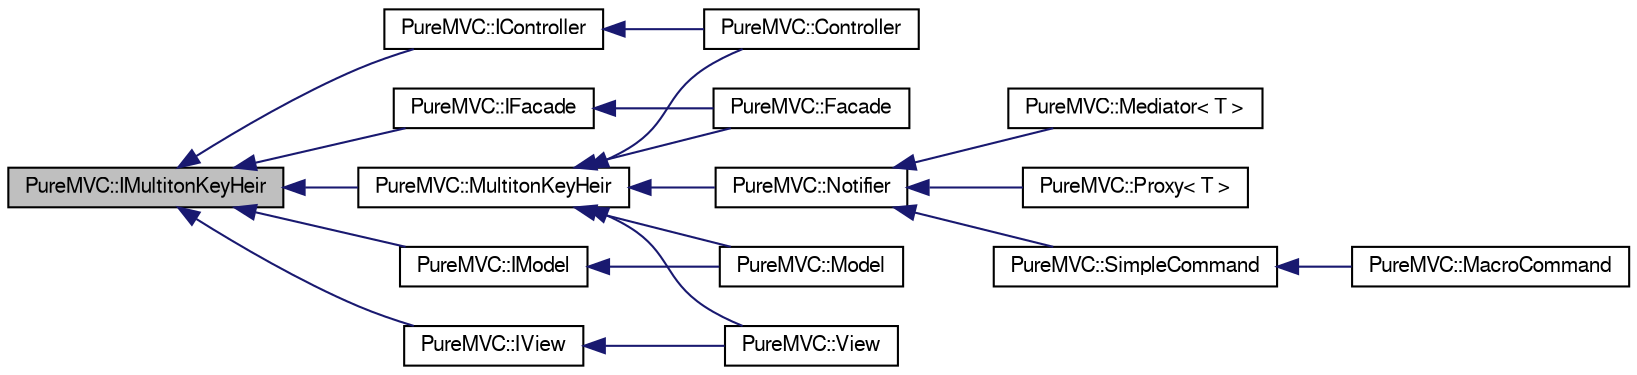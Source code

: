 digraph G
{
  edge [fontname="FreeSans",fontsize="10",labelfontname="FreeSans",labelfontsize="10"];
  node [fontname="FreeSans",fontsize="10",shape=record];
  rankdir=LR;
  Node1 [label="PureMVC::IMultitonKeyHeir",height=0.2,width=0.4,color="black", fillcolor="grey75", style="filled" fontcolor="black"];
  Node1 -> Node2 [dir=back,color="midnightblue",fontsize="10",style="solid"];
  Node2 [label="PureMVC::IController",height=0.2,width=0.4,color="black", fillcolor="white", style="filled",URL="$class_pure_m_v_c_1_1_i_controller.html",tooltip="The interface definition for a PureMVC Controller."];
  Node2 -> Node3 [dir=back,color="midnightblue",fontsize="10",style="solid"];
  Node3 [label="PureMVC::Controller",height=0.2,width=0.4,color="black", fillcolor="white", style="filled",URL="$class_pure_m_v_c_1_1_controller.html",tooltip="A Multiton IController implementation."];
  Node1 -> Node4 [dir=back,color="midnightblue",fontsize="10",style="solid"];
  Node4 [label="PureMVC::IFacade",height=0.2,width=0.4,color="black", fillcolor="white", style="filled",URL="$class_pure_m_v_c_1_1_i_facade.html",tooltip="The interface definition for a PureMVC Facade."];
  Node4 -> Node5 [dir=back,color="midnightblue",fontsize="10",style="solid"];
  Node5 [label="PureMVC::Facade",height=0.2,width=0.4,color="black", fillcolor="white", style="filled",URL="$class_pure_m_v_c_1_1_facade.html",tooltip="A base Multiton IFacade implementation."];
  Node1 -> Node6 [dir=back,color="midnightblue",fontsize="10",style="solid"];
  Node6 [label="PureMVC::IModel",height=0.2,width=0.4,color="black", fillcolor="white", style="filled",URL="$class_pure_m_v_c_1_1_i_model.html",tooltip="The interface definition for a PureMVC Model."];
  Node6 -> Node7 [dir=back,color="midnightblue",fontsize="10",style="solid"];
  Node7 [label="PureMVC::Model",height=0.2,width=0.4,color="black", fillcolor="white", style="filled",URL="$class_pure_m_v_c_1_1_model.html",tooltip="A Multiton IModel implementation."];
  Node1 -> Node8 [dir=back,color="midnightblue",fontsize="10",style="solid"];
  Node8 [label="PureMVC::IView",height=0.2,width=0.4,color="black", fillcolor="white", style="filled",URL="$class_pure_m_v_c_1_1_i_view.html",tooltip="The interface definition for a PureMVC View."];
  Node8 -> Node9 [dir=back,color="midnightblue",fontsize="10",style="solid"];
  Node9 [label="PureMVC::View",height=0.2,width=0.4,color="black", fillcolor="white", style="filled",URL="$class_pure_m_v_c_1_1_view.html",tooltip="A Multiton IView implementation."];
  Node1 -> Node10 [dir=back,color="midnightblue",fontsize="10",style="solid"];
  Node10 [label="PureMVC::MultitonKeyHeir",height=0.2,width=0.4,color="black", fillcolor="white", style="filled",URL="$class_pure_m_v_c_1_1_multiton_key_heir.html",tooltip="Multiton key holding class."];
  Node10 -> Node3 [dir=back,color="midnightblue",fontsize="10",style="solid"];
  Node10 -> Node5 [dir=back,color="midnightblue",fontsize="10",style="solid"];
  Node10 -> Node7 [dir=back,color="midnightblue",fontsize="10",style="solid"];
  Node10 -> Node11 [dir=back,color="midnightblue",fontsize="10",style="solid"];
  Node11 [label="PureMVC::Notifier",height=0.2,width=0.4,color="black", fillcolor="white", style="filled",URL="$class_pure_m_v_c_1_1_notifier.html",tooltip="A Base INotifier implementation."];
  Node11 -> Node12 [dir=back,color="midnightblue",fontsize="10",style="solid"];
  Node12 [label="PureMVC::Mediator\< T \>",height=0.2,width=0.4,color="black", fillcolor="white", style="filled",URL="$class_pure_m_v_c_1_1_mediator.html"];
  Node11 -> Node13 [dir=back,color="midnightblue",fontsize="10",style="solid"];
  Node13 [label="PureMVC::Proxy\< T \>",height=0.2,width=0.4,color="black", fillcolor="white", style="filled",URL="$class_pure_m_v_c_1_1_proxy.html"];
  Node11 -> Node14 [dir=back,color="midnightblue",fontsize="10",style="solid"];
  Node14 [label="PureMVC::SimpleCommand",height=0.2,width=0.4,color="black", fillcolor="white", style="filled",URL="$class_pure_m_v_c_1_1_simple_command.html",tooltip="A base ICommand implementation."];
  Node14 -> Node15 [dir=back,color="midnightblue",fontsize="10",style="solid"];
  Node15 [label="PureMVC::MacroCommand",height=0.2,width=0.4,color="black", fillcolor="white", style="filled",URL="$class_pure_m_v_c_1_1_macro_command.html",tooltip="A base ICommand implementation that executes other ICommands."];
  Node10 -> Node9 [dir=back,color="midnightblue",fontsize="10",style="solid"];
}
